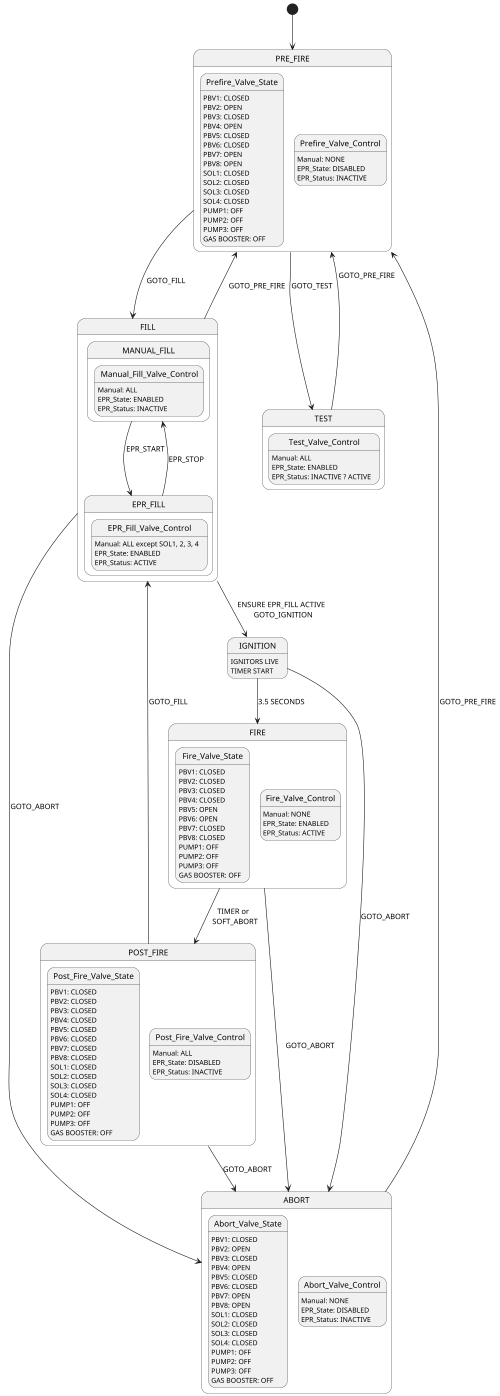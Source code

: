 @startuml stateMachine
scale 500 width
[*] --> PRE_FIRE
PRE_FIRE --> FILL : GOTO_FILL \n
PRE_FIRE --> TEST : GOTO_TEST
FILL --> IGNITION : ENSURE EPR_FILL ACTIVE \n GOTO_IGNITION
FILL --> ABORT : GOTO_ABORT
FILL --> PRE_FIRE : GOTO_PRE_FIRE
IGNITION --> FIRE : 3.5 SECONDS
IGNITION --> ABORT : GOTO_ABORT
FIRE --> ABORT : GOTO_ABORT
FIRE --> POST_FIRE : TIMER or \n SOFT_ABORT
POST_FIRE --> FILL : GOTO_FILL
POST_FIRE --> ABORT : GOTO_ABORT
ABORT --> PRE_FIRE : GOTO_PRE_FIRE
TEST --> PRE_FIRE : GOTO_PRE_FIRE \n\n
 
state PRE_FIRE {
  state Prefire_Valve_State: PBV1: CLOSED
  state Prefire_Valve_State: PBV2: OPEN
  state Prefire_Valve_State: PBV3: CLOSED
  state Prefire_Valve_State: PBV4: OPEN
  state Prefire_Valve_State: PBV5: CLOSED
  state Prefire_Valve_State: PBV6: CLOSED
  state Prefire_Valve_State: PBV7: OPEN
  state Prefire_Valve_State: PBV8: OPEN
  state Prefire_Valve_State: SOL1: CLOSED
  state Prefire_Valve_State: SOL2: CLOSED
  state Prefire_Valve_State: SOL3: CLOSED
  state Prefire_Valve_State: SOL4: CLOSED
  state Prefire_Valve_State: PUMP1: OFF
  state Prefire_Valve_State: PUMP2: OFF
  state Prefire_Valve_State: PUMP3: OFF
  state Prefire_Valve_State: GAS BOOSTER: OFF
 
  state Prefire_Valve_Control
  state Prefire_Valve_Control: Manual: NONE
  state Prefire_Valve_Control: EPR_State: DISABLED
  state Prefire_Valve_Control: EPR_Status: INACTIVE
}
 
state FILL {
  state MANUAL_FILL {
    state Manual_Fill_Valve_Control
    state Manual_Fill_Valve_Control: Manual: ALL
    state Manual_Fill_Valve_Control: EPR_State: ENABLED
    state Manual_Fill_Valve_Control: EPR_Status: INACTIVE
  }
 
  MANUAL_FILL ---> EPR_FILL : EPR_START \n\n
 
  state EPR_FILL {
    state EPR_Fill_Valve_Control
    state EPR_Fill_Valve_Control: Manual: ALL except SOL1, 2, 3, 4
    state EPR_Fill_Valve_Control: EPR_State: ENABLED
    state EPR_Fill_Valve_Control: EPR_Status: ACTIVE
  }
 
  EPR_FILL ---> MANUAL_FILL : EPR_STOP
}
 
state IGNITION {
  IGNITION : IGNITORS LIVE
  IGNITION : TIMER START
}
 
state FIRE {
  state Fire_Valve_State: PBV1: CLOSED
  state Fire_Valve_State: PBV2: CLOSED
  state Fire_Valve_State: PBV3: CLOSED
  state Fire_Valve_State: PBV4: CLOSED
  state Fire_Valve_State: PBV5: OPEN
  state Fire_Valve_State: PBV6: OPEN
  state Fire_Valve_State: PBV7: CLOSED
  state Fire_Valve_State: PBV8: CLOSED
  state Fire_Valve_State: PUMP1: OFF
  state Fire_Valve_State: PUMP2: OFF
  state Fire_Valve_State: PUMP3: OFF
  state Fire_Valve_State: GAS BOOSTER: OFF
 
  state Fire_Valve_Control
  state Fire_Valve_Control: Manual: NONE
  state Fire_Valve_Control: EPR_State: ENABLED
  state Fire_Valve_Control: EPR_Status: ACTIVE
}

state POST_FIRE {
  state Post_Fire_Valve_State: PBV1: CLOSED
  state Post_Fire_Valve_State: PBV2: CLOSED
  state Post_Fire_Valve_State: PBV3: CLOSED
  state Post_Fire_Valve_State: PBV4: CLOSED
  state Post_Fire_Valve_State: PBV5: CLOSED
  state Post_Fire_Valve_State: PBV6: CLOSED
  state Post_Fire_Valve_State: PBV7: CLOSED
  state Post_Fire_Valve_State: PBV8: CLOSED
  state Post_Fire_Valve_State: SOL1: CLOSED
  state Post_Fire_Valve_State: SOL2: CLOSED
  state Post_Fire_Valve_State: SOL3: CLOSED
  state Post_Fire_Valve_State: SOL4: CLOSED
  state Post_Fire_Valve_State: PUMP1: OFF
  state Post_Fire_Valve_State: PUMP2: OFF
  state Post_Fire_Valve_State: PUMP3: OFF
  state Post_Fire_Valve_State: GAS BOOSTER: OFF
 
  state Post_Fire_Valve_Control
  state Post_Fire_Valve_Control: Manual: ALL
  state Post_Fire_Valve_Control: EPR_State: DISABLED
  state Post_Fire_Valve_Control: EPR_Status: INACTIVE
} 
 
state ABORT {
  state Abort_Valve_State: PBV1: CLOSED
  state Abort_Valve_State: PBV2: OPEN
  state Abort_Valve_State: PBV3: CLOSED
  state Abort_Valve_State: PBV4: OPEN
  state Abort_Valve_State: PBV5: CLOSED
  state Abort_Valve_State: PBV6: CLOSED
  state Abort_Valve_State: PBV7: OPEN
  state Abort_Valve_State: PBV8: OPEN
  state Abort_Valve_State: SOL1: CLOSED
  state Abort_Valve_State: SOL2: CLOSED
  state Abort_Valve_State: SOL3: CLOSED
  state Abort_Valve_State: SOL4: CLOSED
  state Abort_Valve_State: PUMP1: OFF
  state Abort_Valve_State: PUMP2: OFF
  state Abort_Valve_State: PUMP3: OFF
  state Abort_Valve_State: GAS BOOSTER: OFF
 
  state Abort_Valve_Control
  state Abort_Valve_Control: Manual: NONE
  state Abort_Valve_Control: EPR_State: DISABLED
  state Abort_Valve_Control: EPR_Status: INACTIVE
}
 
state TEST {
  state Test_Valve_Control
  state Test_Valve_Control: Manual: ALL
  state Test_Valve_Control: EPR_State: ENABLED
  state Test_Valve_Control: EPR_Status: INACTIVE ? ACTIVE
}
@enduml